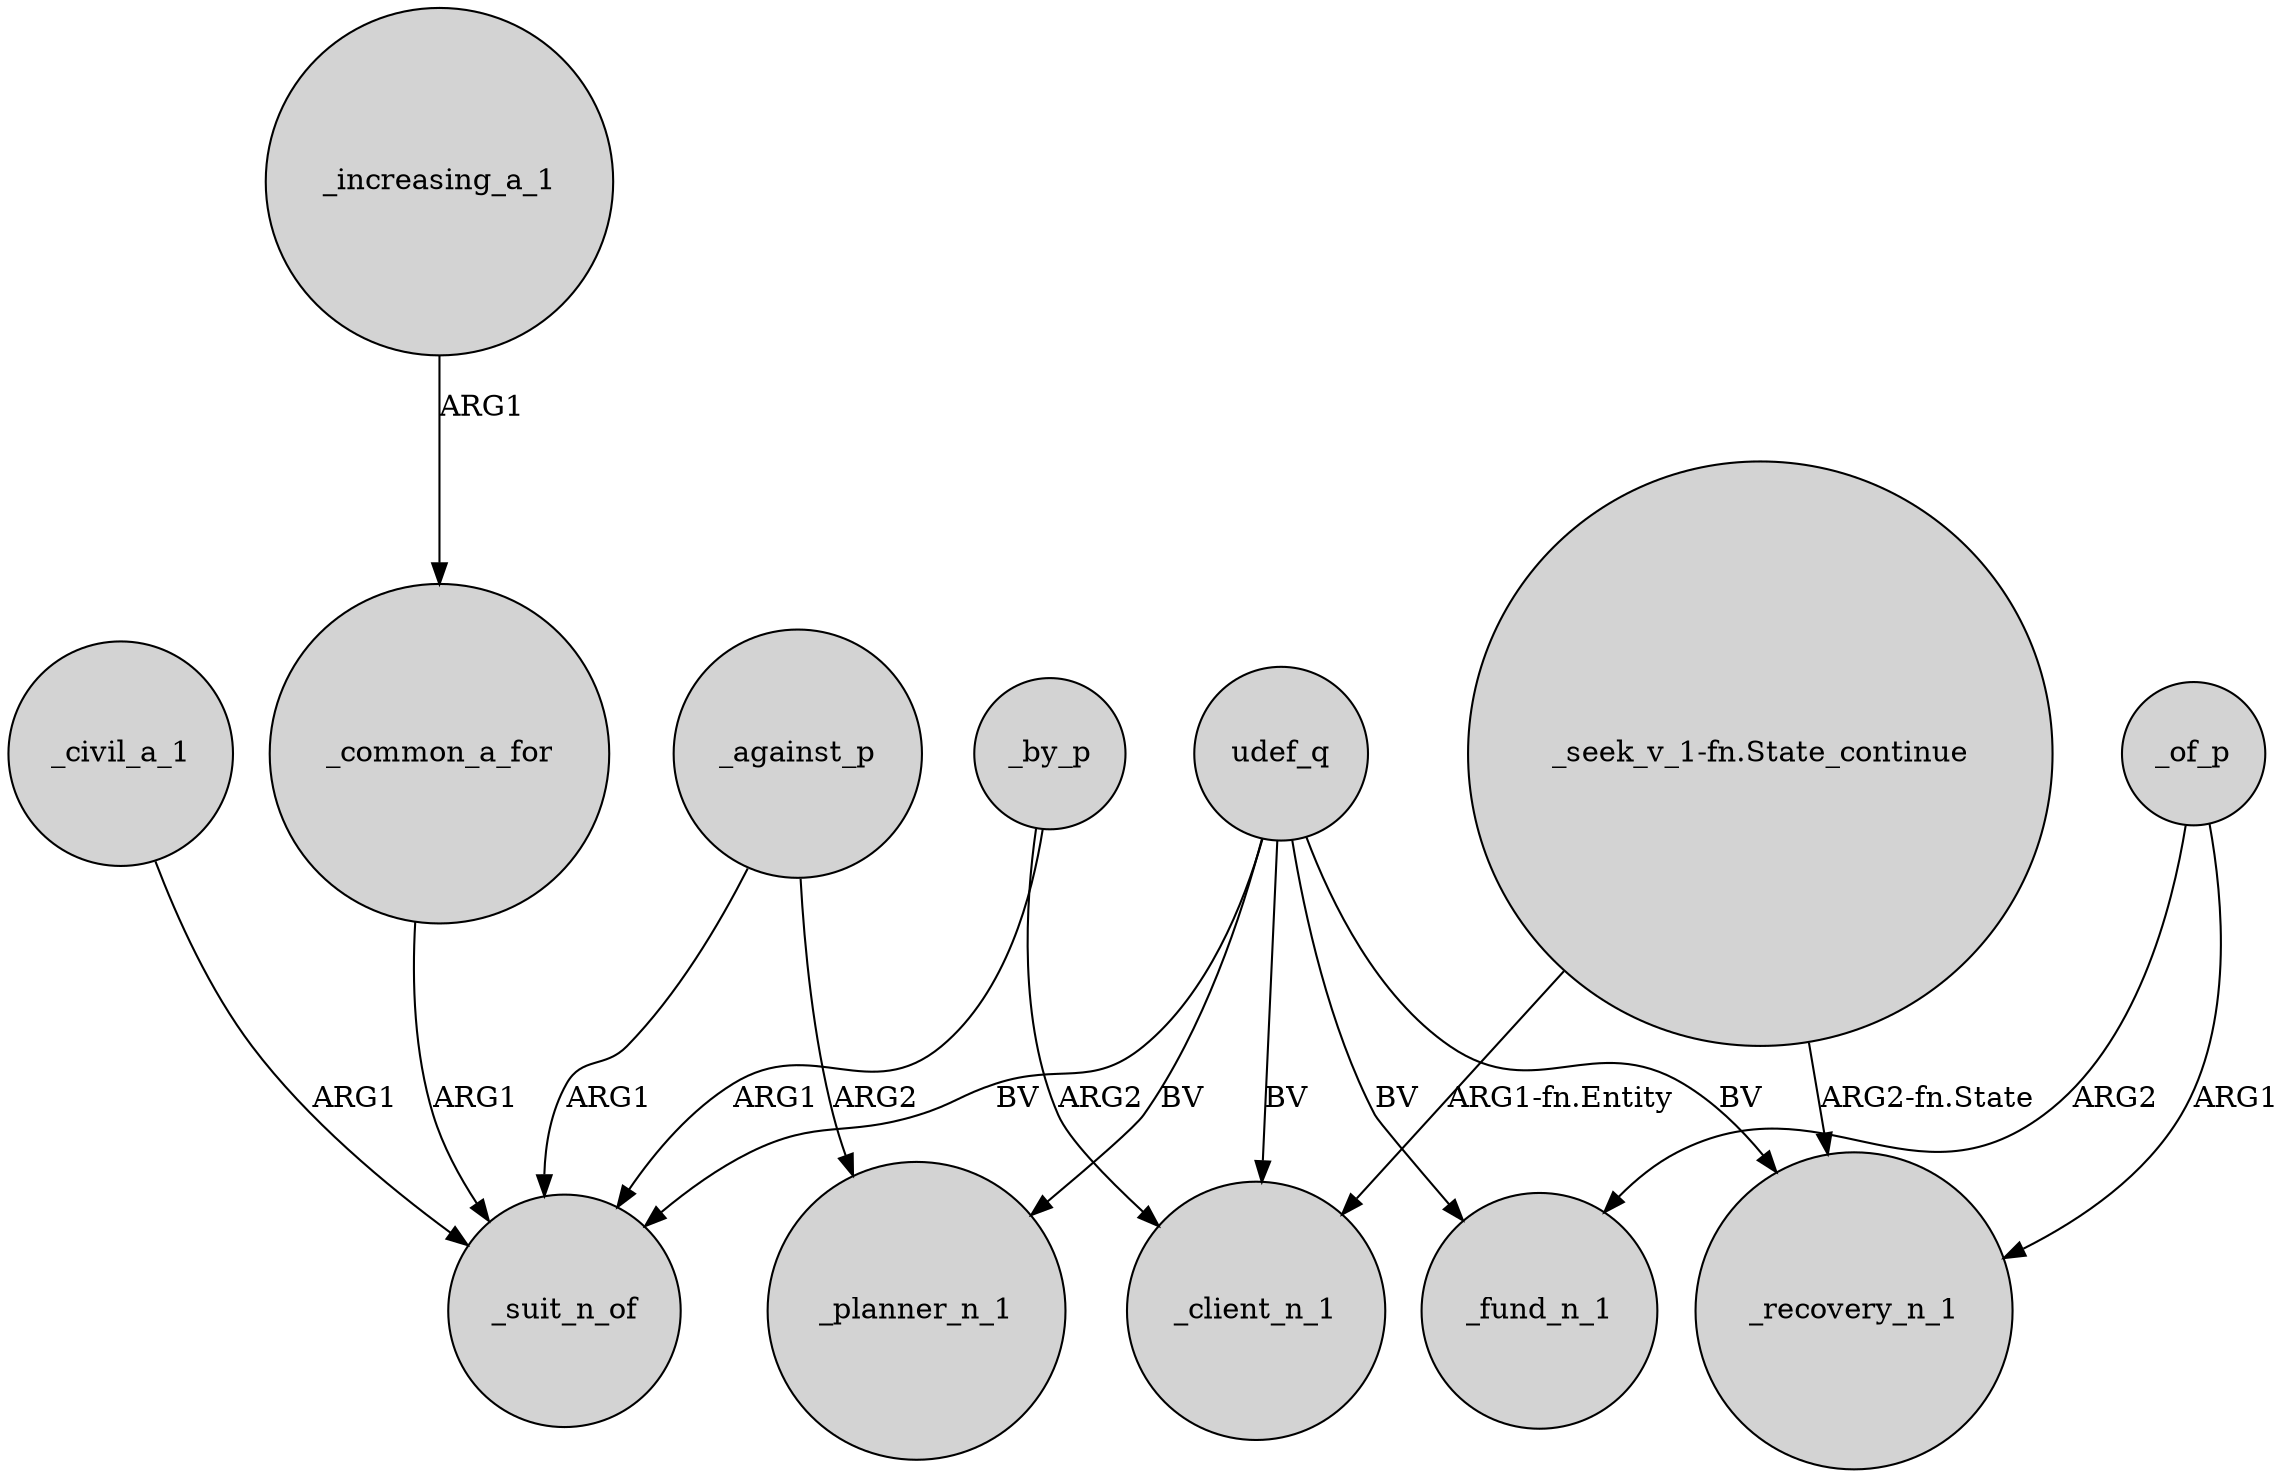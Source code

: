 digraph {
	node [shape=circle style=filled]
	udef_q -> _suit_n_of [label=BV]
	_of_p -> _fund_n_1 [label=ARG2]
	_common_a_for -> _suit_n_of [label=ARG1]
	udef_q -> _planner_n_1 [label=BV]
	udef_q -> _fund_n_1 [label=BV]
	"_seek_v_1-fn.State_continue" -> _client_n_1 [label="ARG1-fn.Entity"]
	_civil_a_1 -> _suit_n_of [label=ARG1]
	udef_q -> _client_n_1 [label=BV]
	_by_p -> _suit_n_of [label=ARG1]
	_against_p -> _suit_n_of [label=ARG1]
	_increasing_a_1 -> _common_a_for [label=ARG1]
	udef_q -> _recovery_n_1 [label=BV]
	"_seek_v_1-fn.State_continue" -> _recovery_n_1 [label="ARG2-fn.State"]
	_against_p -> _planner_n_1 [label=ARG2]
	_by_p -> _client_n_1 [label=ARG2]
	_of_p -> _recovery_n_1 [label=ARG1]
}
